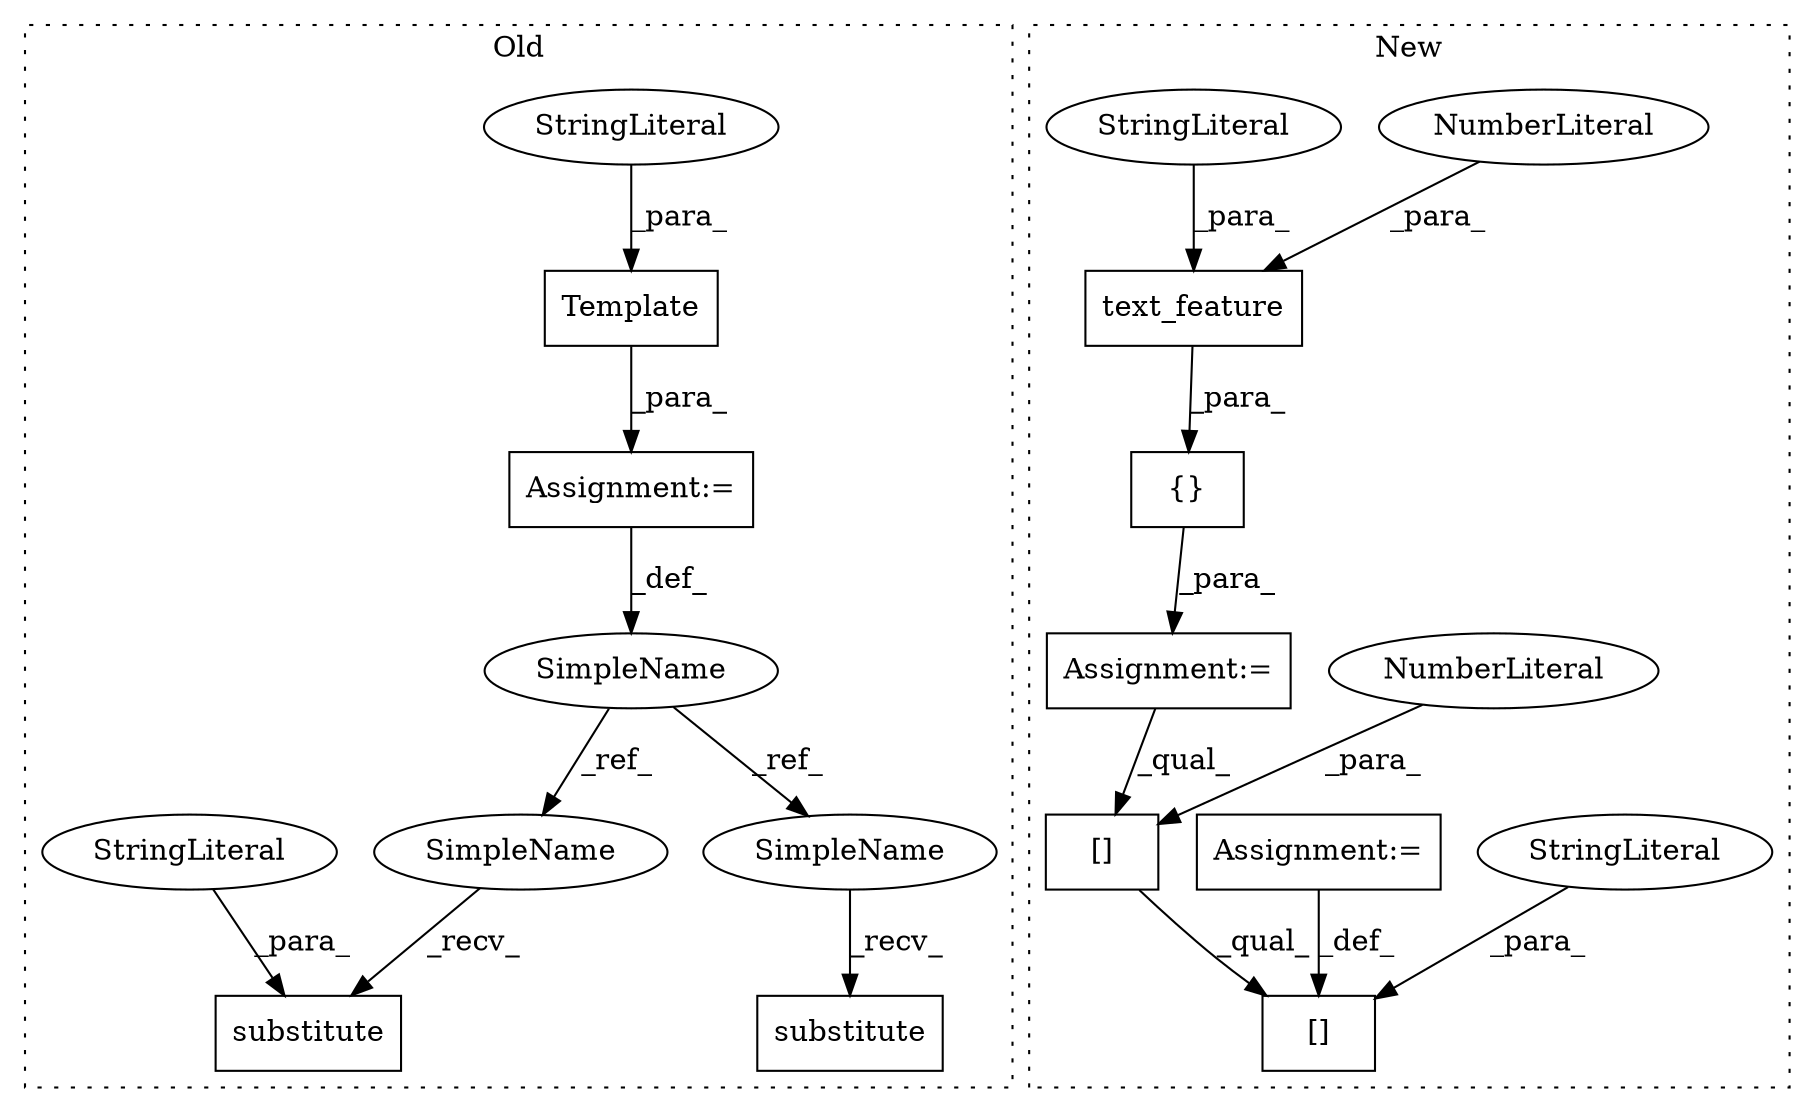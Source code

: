 digraph G {
subgraph cluster0 {
1 [label="Template" a="32" s="5544,5890" l="9,1" shape="box"];
3 [label="StringLiteral" a="45" s="5553" l="337" shape="ellipse"];
4 [label="substitute" a="32" s="6293,6342" l="11,1" shape="box"];
6 [label="StringLiteral" a="45" s="6304" l="13" shape="ellipse"];
7 [label="Assignment:=" a="7" s="5543" l="1" shape="box"];
12 [label="substitute" a="32" s="5936,5980" l="11,1" shape="box"];
13 [label="SimpleName" a="42" s="5520" l="23" shape="ellipse"];
18 [label="SimpleName" a="42" s="5912" l="23" shape="ellipse"];
19 [label="SimpleName" a="42" s="6269" l="23" shape="ellipse"];
label = "Old";
style="dotted";
}
subgraph cluster1 {
2 [label="{}" a="4" s="6327,6481" l="1,1" shape="box"];
5 [label="Assignment:=" a="7" s="6309" l="1" shape="box"];
8 [label="[]" a="2" s="6711,6727" l="15,1" shape="box"];
9 [label="NumberLiteral" a="34" s="6726" l="1" shape="ellipse"];
10 [label="[]" a="2" s="6711,6738" l="18,1" shape="box"];
11 [label="StringLiteral" a="45" s="6729" l="9" shape="ellipse"];
14 [label="Assignment:=" a="7" s="6739" l="1" shape="box"];
15 [label="text_feature" a="32" s="6438,6460" l="13,1" shape="box"];
16 [label="NumberLiteral" a="34" s="6459" l="1" shape="ellipse"];
17 [label="StringLiteral" a="45" s="6451" l="7" shape="ellipse"];
label = "New";
style="dotted";
}
1 -> 7 [label="_para_"];
2 -> 5 [label="_para_"];
3 -> 1 [label="_para_"];
5 -> 8 [label="_qual_"];
6 -> 4 [label="_para_"];
7 -> 13 [label="_def_"];
8 -> 10 [label="_qual_"];
9 -> 8 [label="_para_"];
11 -> 10 [label="_para_"];
13 -> 19 [label="_ref_"];
13 -> 18 [label="_ref_"];
14 -> 10 [label="_def_"];
15 -> 2 [label="_para_"];
16 -> 15 [label="_para_"];
17 -> 15 [label="_para_"];
18 -> 12 [label="_recv_"];
19 -> 4 [label="_recv_"];
}